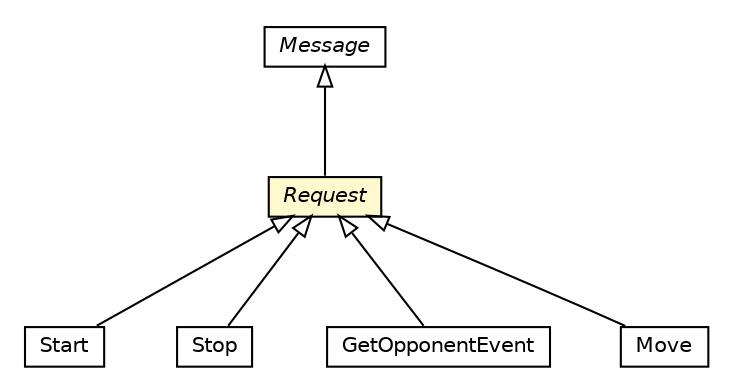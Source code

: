 #!/usr/local/bin/dot
#
# Class diagram 
# Generated by UMLGraph version 5.1 (http://www.umlgraph.org/)
#

digraph G {
	edge [fontname="Helvetica",fontsize=10,labelfontname="Helvetica",labelfontsize=10];
	node [fontname="Helvetica",fontsize=10,shape=plaintext];
	nodesep=0.25;
	ranksep=0.5;
	// edu.proz.checkers.infrastructure.Start
	c1459 [label=<<table title="edu.proz.checkers.infrastructure.Start" border="0" cellborder="1" cellspacing="0" cellpadding="2" port="p" href="./Start.html">
		<tr><td><table border="0" cellspacing="0" cellpadding="1">
<tr><td align="center" balign="center"> Start </td></tr>
		</table></td></tr>
		</table>>, fontname="Helvetica", fontcolor="black", fontsize=10.0];
	// edu.proz.checkers.infrastructure.Stop
	c1462 [label=<<table title="edu.proz.checkers.infrastructure.Stop" border="0" cellborder="1" cellspacing="0" cellpadding="2" port="p" href="./Stop.html">
		<tr><td><table border="0" cellspacing="0" cellpadding="1">
<tr><td align="center" balign="center"> Stop </td></tr>
		</table></td></tr>
		</table>>, fontname="Helvetica", fontcolor="black", fontsize=10.0];
	// edu.proz.checkers.infrastructure.GetOpponentEvent
	c1463 [label=<<table title="edu.proz.checkers.infrastructure.GetOpponentEvent" border="0" cellborder="1" cellspacing="0" cellpadding="2" port="p" href="./GetOpponentEvent.html">
		<tr><td><table border="0" cellspacing="0" cellpadding="1">
<tr><td align="center" balign="center"> GetOpponentEvent </td></tr>
		</table></td></tr>
		</table>>, fontname="Helvetica", fontcolor="black", fontsize=10.0];
	// edu.proz.checkers.infrastructure.Move
	c1467 [label=<<table title="edu.proz.checkers.infrastructure.Move" border="0" cellborder="1" cellspacing="0" cellpadding="2" port="p" href="./Move.html">
		<tr><td><table border="0" cellspacing="0" cellpadding="1">
<tr><td align="center" balign="center"> Move </td></tr>
		</table></td></tr>
		</table>>, fontname="Helvetica", fontcolor="black", fontsize=10.0];
	// edu.proz.checkers.infrastructure.Message
	c1470 [label=<<table title="edu.proz.checkers.infrastructure.Message" border="0" cellborder="1" cellspacing="0" cellpadding="2" port="p" href="./Message.html">
		<tr><td><table border="0" cellspacing="0" cellpadding="1">
<tr><td align="center" balign="center"><font face="Helvetica-Oblique"> Message </font></td></tr>
		</table></td></tr>
		</table>>, fontname="Helvetica", fontcolor="black", fontsize=10.0];
	// edu.proz.checkers.infrastructure.Request
	c1473 [label=<<table title="edu.proz.checkers.infrastructure.Request" border="0" cellborder="1" cellspacing="0" cellpadding="2" port="p" bgcolor="lemonChiffon" href="./Request.html">
		<tr><td><table border="0" cellspacing="0" cellpadding="1">
<tr><td align="center" balign="center"><font face="Helvetica-Oblique"> Request </font></td></tr>
		</table></td></tr>
		</table>>, fontname="Helvetica", fontcolor="black", fontsize=10.0];
	//edu.proz.checkers.infrastructure.Start extends edu.proz.checkers.infrastructure.Request
	c1473:p -> c1459:p [dir=back,arrowtail=empty];
	//edu.proz.checkers.infrastructure.Stop extends edu.proz.checkers.infrastructure.Request
	c1473:p -> c1462:p [dir=back,arrowtail=empty];
	//edu.proz.checkers.infrastructure.GetOpponentEvent extends edu.proz.checkers.infrastructure.Request
	c1473:p -> c1463:p [dir=back,arrowtail=empty];
	//edu.proz.checkers.infrastructure.Move extends edu.proz.checkers.infrastructure.Request
	c1473:p -> c1467:p [dir=back,arrowtail=empty];
	//edu.proz.checkers.infrastructure.Request extends edu.proz.checkers.infrastructure.Message
	c1470:p -> c1473:p [dir=back,arrowtail=empty];
}

